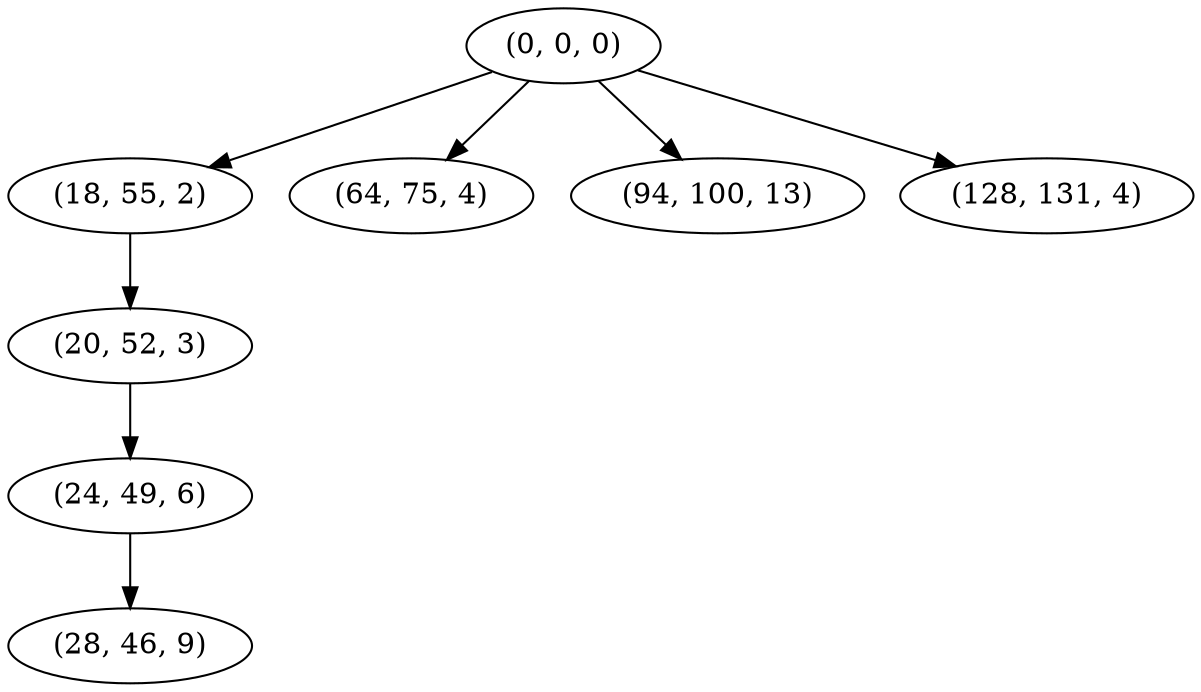 digraph tree {
    "(0, 0, 0)";
    "(18, 55, 2)";
    "(20, 52, 3)";
    "(24, 49, 6)";
    "(28, 46, 9)";
    "(64, 75, 4)";
    "(94, 100, 13)";
    "(128, 131, 4)";
    "(0, 0, 0)" -> "(18, 55, 2)";
    "(0, 0, 0)" -> "(64, 75, 4)";
    "(0, 0, 0)" -> "(94, 100, 13)";
    "(0, 0, 0)" -> "(128, 131, 4)";
    "(18, 55, 2)" -> "(20, 52, 3)";
    "(20, 52, 3)" -> "(24, 49, 6)";
    "(24, 49, 6)" -> "(28, 46, 9)";
}
